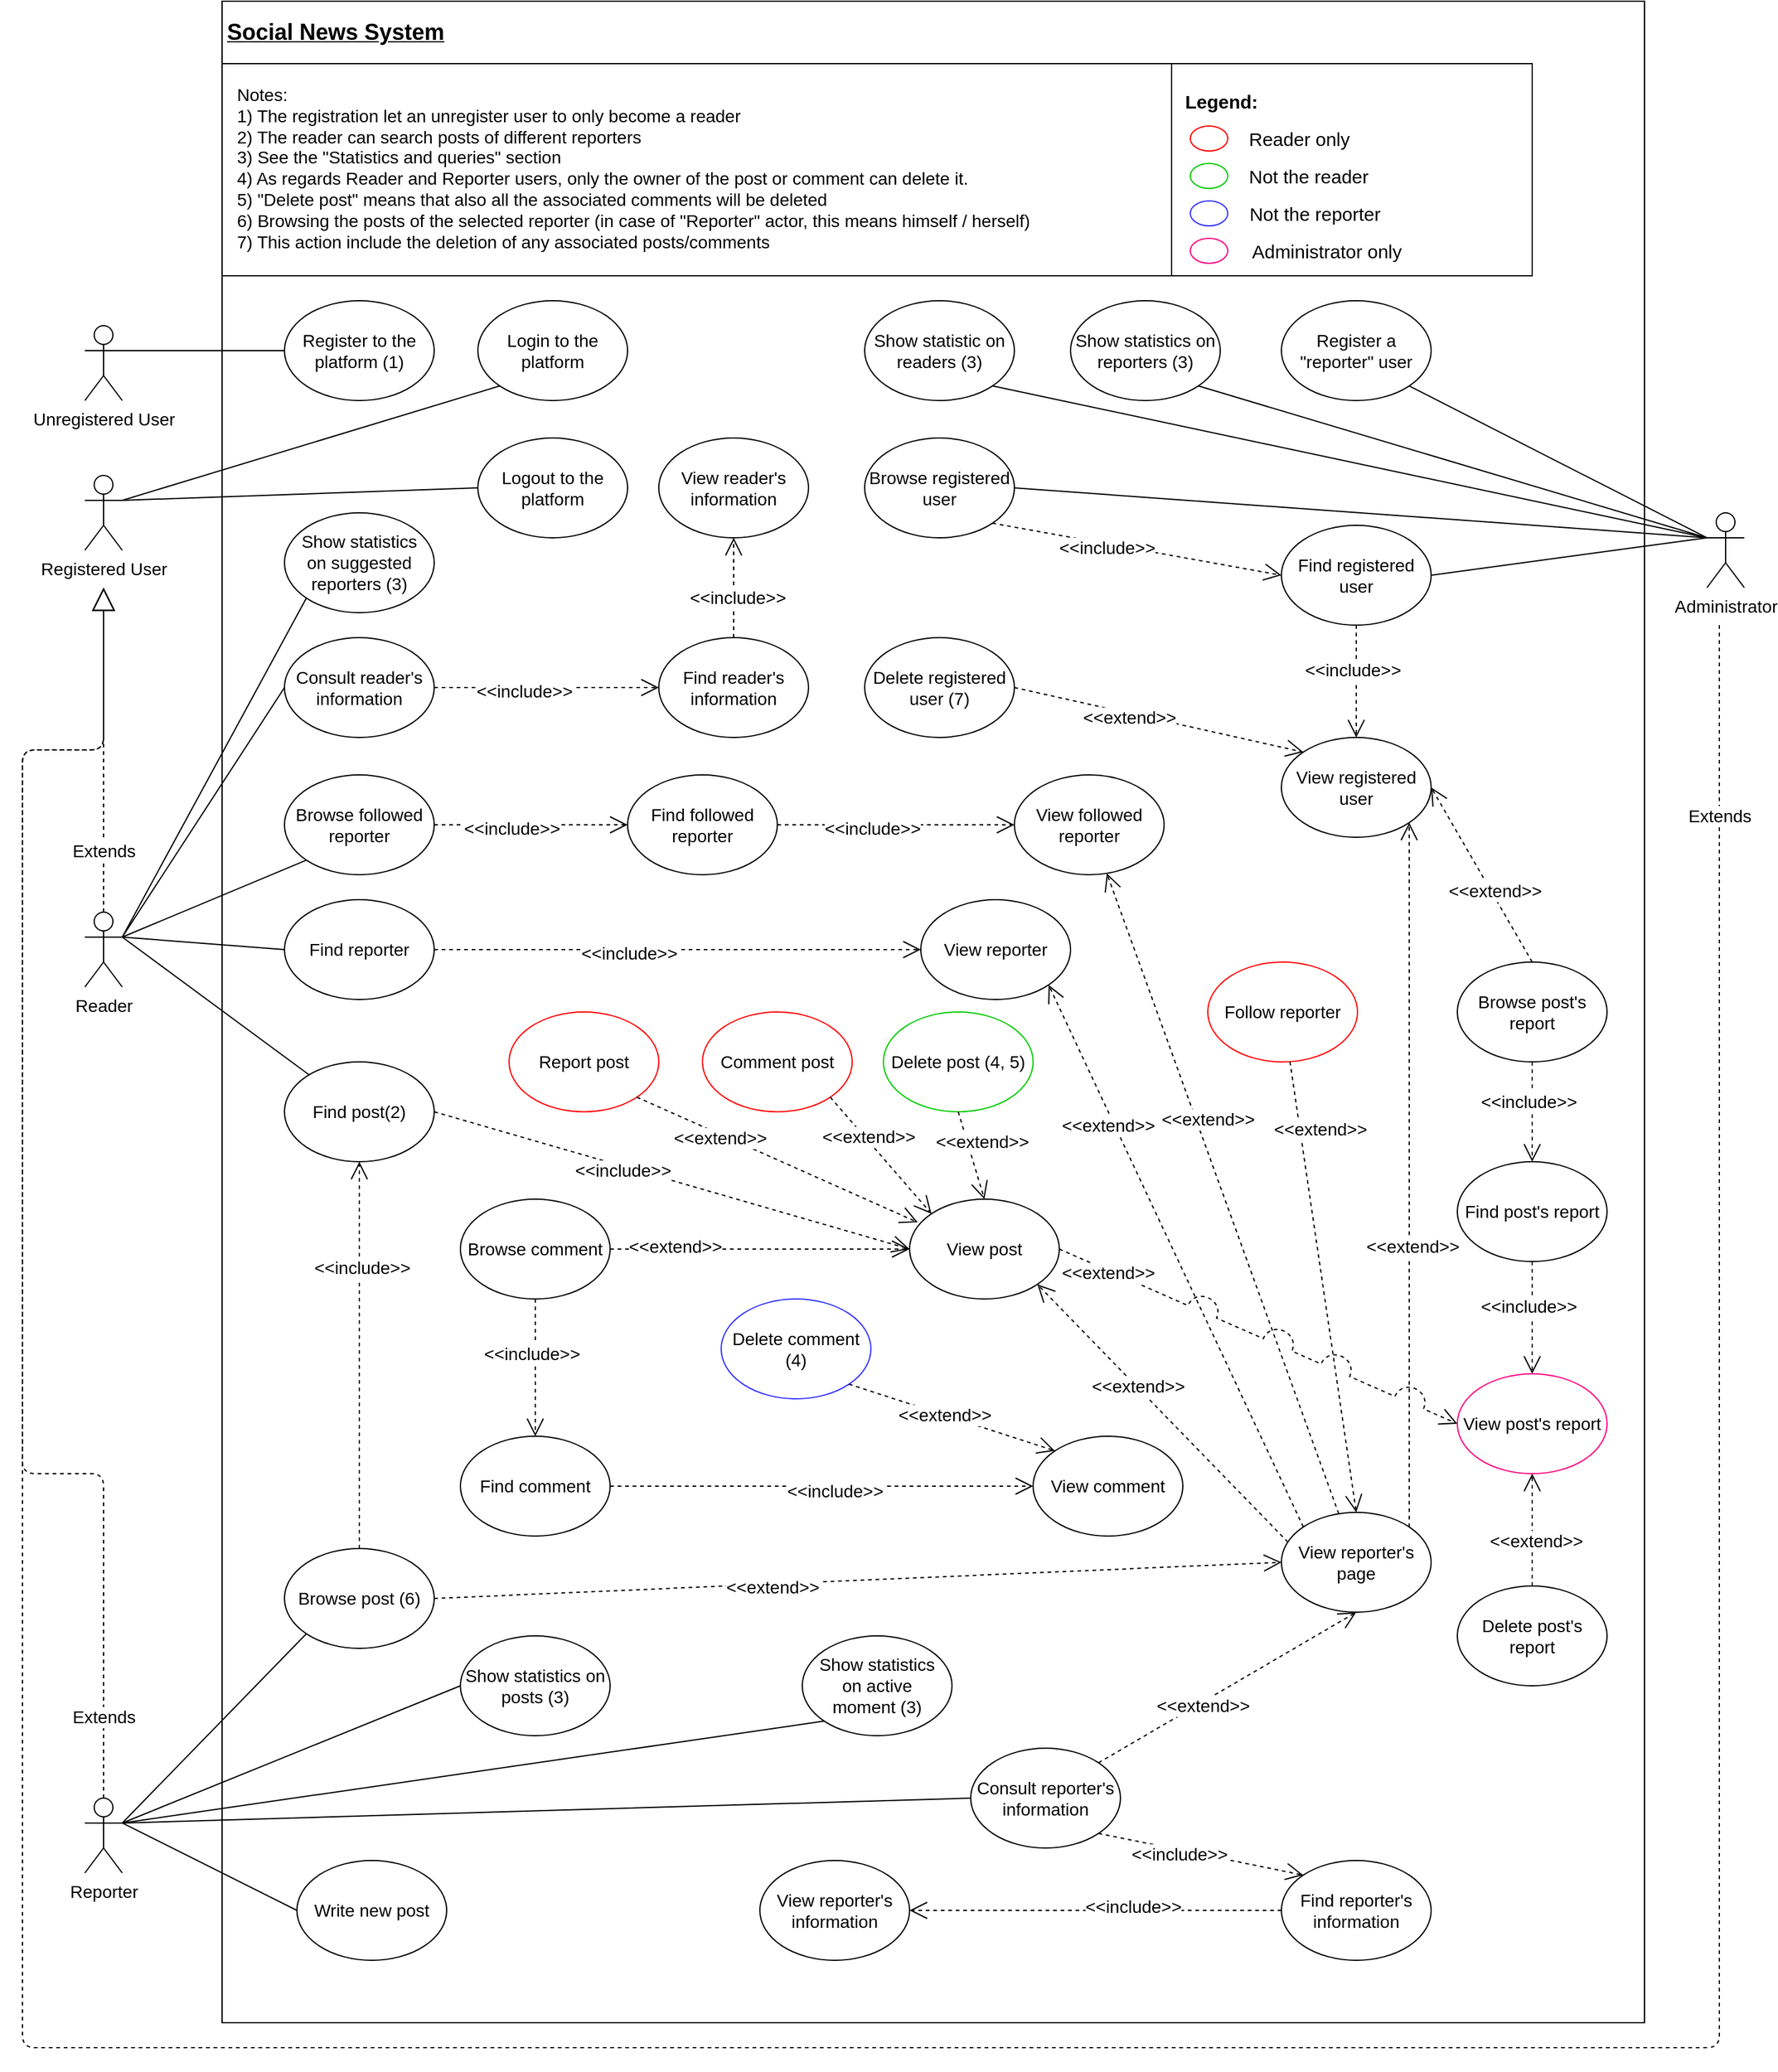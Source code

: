 <mxfile version="13.0.3" type="device"><diagram id="LnKYCAupV158MjTtVKEl" name="Page-1"><mxGraphModel dx="2184" dy="1008" grid="1" gridSize="10" guides="1" tooltips="1" connect="1" arrows="1" fold="1" page="1" pageScale="1" pageWidth="1169" pageHeight="827" math="0" shadow="0"><root><mxCell id="0"/><mxCell id="1" parent="0"/><mxCell id="ds7UUMwQEZJeld2kBY6F-1" value="&lt;b&gt;&lt;font style=&quot;font-size: 18px&quot;&gt;Social News System&lt;/font&gt;&lt;/b&gt;" style="verticalAlign=top;align=left;spacingTop=8;spacingLeft=2;spacingRight=12;shape=cube;size=0;direction=south;fontStyle=4;html=1;fontSize=14;fillColor=#FFFFFF;" parent="1" vertex="1"><mxGeometry x="200" y="30" width="1140" height="1620" as="geometry"/></mxCell><mxCell id="G0UBiQB-VNYPSuWgq3jF-8" value="" style="rounded=0;whiteSpace=wrap;html=1;fillColor=#FFFFFF;" parent="1" vertex="1"><mxGeometry x="200" y="80" width="1050" height="170" as="geometry"/></mxCell><mxCell id="IBi45omsp4QC1B3uKQuY-2" style="rounded=0;orthogonalLoop=1;jettySize=auto;html=1;exitX=1;exitY=0.333;exitDx=0;exitDy=0;exitPerimeter=0;endArrow=none;endFill=0;fontSize=14;fillColor=#FFFFFF;" parent="1" source="ds7UUMwQEZJeld2kBY6F-2" target="IBi45omsp4QC1B3uKQuY-1" edge="1"><mxGeometry relative="1" as="geometry"/></mxCell><mxCell id="ds7UUMwQEZJeld2kBY6F-2" value="Unregistered User" style="shape=umlActor;verticalLabelPosition=bottom;labelBackgroundColor=#ffffff;verticalAlign=top;html=1;fontSize=14;fillColor=#FFFFFF;" parent="1" vertex="1"><mxGeometry x="90" y="290" width="30" height="60" as="geometry"/></mxCell><mxCell id="IBi45omsp4QC1B3uKQuY-4" style="edgeStyle=none;rounded=0;orthogonalLoop=1;jettySize=auto;html=1;exitX=1;exitY=0.333;exitDx=0;exitDy=0;exitPerimeter=0;entryX=0;entryY=1;entryDx=0;entryDy=0;endArrow=none;endFill=0;fontSize=14;fillColor=#FFFFFF;" parent="1" source="ds7UUMwQEZJeld2kBY6F-3" target="IBi45omsp4QC1B3uKQuY-3" edge="1"><mxGeometry relative="1" as="geometry"/></mxCell><mxCell id="IBi45omsp4QC1B3uKQuY-6" style="edgeStyle=none;rounded=0;orthogonalLoop=1;jettySize=auto;html=1;exitX=1;exitY=0.333;exitDx=0;exitDy=0;exitPerimeter=0;endArrow=none;endFill=0;fontSize=14;entryX=0;entryY=0.5;entryDx=0;entryDy=0;fillColor=#FFFFFF;" parent="1" source="ds7UUMwQEZJeld2kBY6F-3" target="IBi45omsp4QC1B3uKQuY-5" edge="1"><mxGeometry relative="1" as="geometry"/></mxCell><mxCell id="ds7UUMwQEZJeld2kBY6F-3" value="Registered User" style="shape=umlActor;verticalLabelPosition=bottom;labelBackgroundColor=#ffffff;verticalAlign=top;html=1;fontSize=14;fillColor=#FFFFFF;" parent="1" vertex="1"><mxGeometry x="90" y="410" width="30" height="60" as="geometry"/></mxCell><mxCell id="IBi45omsp4QC1B3uKQuY-53" style="rounded=0;orthogonalLoop=1;jettySize=auto;html=1;exitX=1;exitY=0.333;exitDx=0;exitDy=0;exitPerimeter=0;entryX=0;entryY=1;entryDx=0;entryDy=0;endArrow=none;endFill=0;fontSize=14;fillColor=#FFFFFF;" parent="1" source="ds7UUMwQEZJeld2kBY6F-4" target="IBi45omsp4QC1B3uKQuY-11" edge="1"><mxGeometry relative="1" as="geometry"/></mxCell><mxCell id="IBi45omsp4QC1B3uKQuY-57" style="edgeStyle=none;rounded=0;orthogonalLoop=1;jettySize=auto;html=1;exitX=1;exitY=0.333;exitDx=0;exitDy=0;exitPerimeter=0;entryX=0;entryY=1;entryDx=0;entryDy=0;endArrow=none;endFill=0;fontSize=14;fillColor=#FFFFFF;" parent="1" source="ds7UUMwQEZJeld2kBY6F-4" target="IBi45omsp4QC1B3uKQuY-21" edge="1"><mxGeometry relative="1" as="geometry"><mxPoint x="1520" y="700" as="sourcePoint"/></mxGeometry></mxCell><mxCell id="IBi45omsp4QC1B3uKQuY-58" style="edgeStyle=none;rounded=0;orthogonalLoop=1;jettySize=auto;html=1;exitX=1;exitY=0.333;exitDx=0;exitDy=0;exitPerimeter=0;entryX=0;entryY=0.5;entryDx=0;entryDy=0;endArrow=none;endFill=0;fontSize=14;fillColor=#FFFFFF;" parent="1" source="ds7UUMwQEZJeld2kBY6F-4" target="IBi45omsp4QC1B3uKQuY-26" edge="1"><mxGeometry relative="1" as="geometry"><mxPoint x="1520" y="700" as="sourcePoint"/></mxGeometry></mxCell><mxCell id="ds7UUMwQEZJeld2kBY6F-4" value="Reader" style="shape=umlActor;verticalLabelPosition=bottom;labelBackgroundColor=#ffffff;verticalAlign=top;html=1;fontSize=14;fillColor=#FFFFFF;" parent="1" vertex="1"><mxGeometry x="90" y="760" width="30" height="60" as="geometry"/></mxCell><mxCell id="IBi45omsp4QC1B3uKQuY-86" style="edgeStyle=none;rounded=0;orthogonalLoop=1;jettySize=auto;html=1;exitX=1;exitY=0.333;exitDx=0;exitDy=0;exitPerimeter=0;entryX=0;entryY=0.5;entryDx=0;entryDy=0;endArrow=none;endFill=0;fontSize=14;fillColor=#FFFFFF;" parent="1" source="ds7UUMwQEZJeld2kBY6F-5" target="IBi45omsp4QC1B3uKQuY-49" edge="1"><mxGeometry relative="1" as="geometry"/></mxCell><mxCell id="ds7UUMwQEZJeld2kBY6F-5" value="Reporter" style="shape=umlActor;verticalLabelPosition=bottom;labelBackgroundColor=#ffffff;verticalAlign=top;html=1;fontSize=14;fillColor=#FFFFFF;" parent="1" vertex="1"><mxGeometry x="90" y="1470" width="30" height="60" as="geometry"/></mxCell><mxCell id="ds7UUMwQEZJeld2kBY6F-8" value="Extends" style="endArrow=block;endSize=16;endFill=0;html=1;exitX=0.5;exitY=0;exitDx=0;exitDy=0;exitPerimeter=0;strokeColor=#000000;dashed=1;fontSize=14;fillColor=#FFFFFF;" parent="1" source="ds7UUMwQEZJeld2kBY6F-4" edge="1"><mxGeometry x="-0.619" width="160" relative="1" as="geometry"><mxPoint x="290" y="460" as="sourcePoint"/><mxPoint x="105" y="500" as="targetPoint"/><mxPoint as="offset"/></mxGeometry></mxCell><mxCell id="ds7UUMwQEZJeld2kBY6F-9" value="Extends" style="endArrow=block;endSize=16;endFill=0;html=1;exitX=0.5;exitY=0;exitDx=0;exitDy=0;exitPerimeter=0;strokeColor=#000000;dashed=1;edgeStyle=orthogonalEdgeStyle;fontSize=14;fillColor=#FFFFFF;" parent="1" source="ds7UUMwQEZJeld2kBY6F-5" edge="1"><mxGeometry x="-0.881" width="160" relative="1" as="geometry"><mxPoint x="105" y="760" as="sourcePoint"/><mxPoint x="105" y="500" as="targetPoint"/><Array as="points"><mxPoint x="105" y="1210"/><mxPoint x="40" y="1210"/><mxPoint x="40" y="630"/><mxPoint x="105" y="630"/></Array><mxPoint as="offset"/></mxGeometry></mxCell><mxCell id="IBi45omsp4QC1B3uKQuY-8" style="edgeStyle=none;rounded=0;orthogonalLoop=1;jettySize=auto;html=1;exitX=0;exitY=0.333;exitDx=0;exitDy=0;exitPerimeter=0;entryX=1;entryY=1;entryDx=0;entryDy=0;endArrow=none;endFill=0;fontSize=14;fillColor=#FFFFFF;" parent="1" source="ds7UUMwQEZJeld2kBY6F-10" target="IBi45omsp4QC1B3uKQuY-7" edge="1"><mxGeometry relative="1" as="geometry"/></mxCell><mxCell id="IBi45omsp4QC1B3uKQuY-1" value="Register to the platform (1)" style="ellipse;whiteSpace=wrap;html=1;fontSize=14;fillColor=#FFFFFF;" parent="1" vertex="1"><mxGeometry x="250" y="270" width="120" height="80" as="geometry"/></mxCell><mxCell id="IBi45omsp4QC1B3uKQuY-3" value="Login to the platform" style="ellipse;whiteSpace=wrap;html=1;fontSize=14;fillColor=#FFFFFF;" parent="1" vertex="1"><mxGeometry x="405" y="270" width="120" height="80" as="geometry"/></mxCell><mxCell id="IBi45omsp4QC1B3uKQuY-5" value="Logout to the platform" style="ellipse;whiteSpace=wrap;html=1;fontSize=14;fillColor=#FFFFFF;" parent="1" vertex="1"><mxGeometry x="405" y="380" width="120" height="80" as="geometry"/></mxCell><mxCell id="IBi45omsp4QC1B3uKQuY-7" value="Register a &quot;reporter&quot; user" style="ellipse;whiteSpace=wrap;html=1;fontSize=14;fillColor=#FFFFFF;" parent="1" vertex="1"><mxGeometry x="1049" y="270" width="120" height="80" as="geometry"/></mxCell><mxCell id="IBi45omsp4QC1B3uKQuY-10" value="Extends" style="endArrow=block;endSize=16;endFill=0;html=1;edgeStyle=orthogonalEdgeStyle;dashed=1;fontSize=14;fillColor=#FFFFFF;" parent="1" edge="1"><mxGeometry x="-0.917" width="160" relative="1" as="geometry"><mxPoint x="1400" y="530" as="sourcePoint"/><mxPoint x="105" y="500" as="targetPoint"/><Array as="points"><mxPoint x="1400" y="1670"/><mxPoint x="40" y="1670"/><mxPoint x="40" y="630"/><mxPoint x="105" y="630"/></Array><mxPoint y="-2" as="offset"/></mxGeometry></mxCell><mxCell id="IBi45omsp4QC1B3uKQuY-11" value="Browse followed reporter" style="ellipse;whiteSpace=wrap;html=1;fillColor=#FFFFFF;fontSize=14;" parent="1" vertex="1"><mxGeometry x="250" y="650" width="120" height="80" as="geometry"/></mxCell><mxCell id="IBi45omsp4QC1B3uKQuY-12" value="Find followed reporter" style="ellipse;whiteSpace=wrap;html=1;fillColor=#FFFFFF;fontSize=14;" parent="1" vertex="1"><mxGeometry x="525" y="650" width="120" height="80" as="geometry"/></mxCell><mxCell id="IBi45omsp4QC1B3uKQuY-14" value="View reporter's page" style="ellipse;whiteSpace=wrap;html=1;fillColor=#FFFFFF;fontSize=14;" parent="1" vertex="1"><mxGeometry x="1049" y="1241" width="120" height="80" as="geometry"/></mxCell><mxCell id="IBi45omsp4QC1B3uKQuY-15" value="View followed reporter" style="ellipse;whiteSpace=wrap;html=1;fillColor=#FFFFFF;fontSize=14;" parent="1" vertex="1"><mxGeometry x="835" y="650" width="120" height="80" as="geometry"/></mxCell><mxCell id="IBi45omsp4QC1B3uKQuY-16" value="Comment post" style="ellipse;whiteSpace=wrap;html=1;fontSize=14;fillColor=#FFFFFF;strokeColor=#FF0000;" parent="1" vertex="1"><mxGeometry x="585" y="840" width="120" height="80" as="geometry"/></mxCell><mxCell id="IBi45omsp4QC1B3uKQuY-17" value="Follow reporter" style="ellipse;whiteSpace=wrap;html=1;fontSize=14;fillColor=#FFFFFF;strokeColor=#FF0000;" parent="1" vertex="1"><mxGeometry x="990" y="800" width="120" height="80" as="geometry"/></mxCell><mxCell id="IBi45omsp4QC1B3uKQuY-55" style="edgeStyle=none;rounded=0;orthogonalLoop=1;jettySize=auto;html=1;entryX=1;entryY=0.333;entryDx=0;entryDy=0;entryPerimeter=0;endArrow=none;endFill=0;fontSize=14;fillColor=#FFFFFF;" parent="1" source="IBi45omsp4QC1B3uKQuY-18" target="ds7UUMwQEZJeld2kBY6F-4" edge="1"><mxGeometry relative="1" as="geometry"/></mxCell><mxCell id="IBi45omsp4QC1B3uKQuY-18" value="Find post(2)" style="ellipse;whiteSpace=wrap;html=1;fillColor=#FFFFFF;fontSize=14;" parent="1" vertex="1"><mxGeometry x="250" y="880" width="120" height="80" as="geometry"/></mxCell><mxCell id="IBi45omsp4QC1B3uKQuY-19" value="View reader's information" style="ellipse;whiteSpace=wrap;html=1;fillColor=#FFFFFF;fontSize=14;" parent="1" vertex="1"><mxGeometry x="550" y="380" width="120" height="80" as="geometry"/></mxCell><mxCell id="IBi45omsp4QC1B3uKQuY-21" value="Show statistics &lt;br&gt;on suggested reporters (3)" style="ellipse;whiteSpace=wrap;html=1;fillColor=#FFFFFF;fontSize=14;" parent="1" vertex="1"><mxGeometry x="250" y="440" width="120" height="80" as="geometry"/></mxCell><mxCell id="IBi45omsp4QC1B3uKQuY-26" value="Consult reader's information" style="ellipse;whiteSpace=wrap;html=1;fillColor=#FFFFFF;fontSize=14;" parent="1" vertex="1"><mxGeometry x="250" y="540" width="120" height="80" as="geometry"/></mxCell><mxCell id="IBi45omsp4QC1B3uKQuY-27" value="Find reader's information" style="ellipse;whiteSpace=wrap;html=1;fillColor=#FFFFFF;fontSize=14;" parent="1" vertex="1"><mxGeometry x="550" y="540" width="120" height="80" as="geometry"/></mxCell><mxCell id="IBi45omsp4QC1B3uKQuY-29" value="Browse post (6)" style="ellipse;whiteSpace=wrap;html=1;fillColor=#FFFFFF;fontSize=14;" parent="1" vertex="1"><mxGeometry x="250" y="1270" width="120" height="80" as="geometry"/></mxCell><mxCell id="IBi45omsp4QC1B3uKQuY-105" style="edgeStyle=none;rounded=0;orthogonalLoop=1;jettySize=auto;html=1;exitX=0;exitY=0.5;exitDx=0;exitDy=0;entryX=1;entryY=0.333;entryDx=0;entryDy=0;entryPerimeter=0;endArrow=none;endFill=0;fontSize=14;fillColor=#FFFFFF;" parent="1" source="IBi45omsp4QC1B3uKQuY-31" target="ds7UUMwQEZJeld2kBY6F-5" edge="1"><mxGeometry relative="1" as="geometry"/></mxCell><mxCell id="IBi45omsp4QC1B3uKQuY-31" value="Consult reporter's information" style="ellipse;whiteSpace=wrap;html=1;fillColor=#FFFFFF;fontSize=14;" parent="1" vertex="1"><mxGeometry x="800" y="1430" width="120" height="80" as="geometry"/></mxCell><mxCell id="IBi45omsp4QC1B3uKQuY-32" value="View reporter's information" style="ellipse;whiteSpace=wrap;html=1;fillColor=#FFFFFF;fontSize=14;" parent="1" vertex="1"><mxGeometry x="631" y="1520" width="120" height="80" as="geometry"/></mxCell><mxCell id="IBi45omsp4QC1B3uKQuY-34" value="Find reporter's information" style="ellipse;whiteSpace=wrap;html=1;fillColor=#FFFFFF;fontSize=14;" parent="1" vertex="1"><mxGeometry x="1049" y="1520" width="120" height="80" as="geometry"/></mxCell><mxCell id="IBi45omsp4QC1B3uKQuY-35" value="Delete post (4, 5)" style="ellipse;whiteSpace=wrap;html=1;fontSize=14;fillColor=#FFFFFF;strokeColor=#00CC00;" parent="1" vertex="1"><mxGeometry x="730" y="840" width="120" height="80" as="geometry"/></mxCell><mxCell id="IBi45omsp4QC1B3uKQuY-119" style="edgeStyle=none;rounded=0;orthogonalLoop=1;jettySize=auto;html=1;exitX=0;exitY=0.5;exitDx=0;exitDy=0;entryX=1;entryY=0.333;entryDx=0;entryDy=0;entryPerimeter=0;endArrow=none;endFill=0;fontSize=14;fillColor=#FFFFFF;" parent="1" source="IBi45omsp4QC1B3uKQuY-37" target="ds7UUMwQEZJeld2kBY6F-5" edge="1"><mxGeometry relative="1" as="geometry"/></mxCell><mxCell id="IBi45omsp4QC1B3uKQuY-37" value="Write new post" style="ellipse;whiteSpace=wrap;html=1;fontSize=14;fillColor=#FFFFFF;" parent="1" vertex="1"><mxGeometry x="260" y="1520" width="120" height="80" as="geometry"/></mxCell><mxCell id="IBi45omsp4QC1B3uKQuY-83" style="edgeStyle=none;rounded=0;orthogonalLoop=1;jettySize=auto;html=1;entryX=0;entryY=0.333;entryDx=0;entryDy=0;entryPerimeter=0;endArrow=none;endFill=0;exitX=1;exitY=1;exitDx=0;exitDy=0;fontSize=14;fillColor=#FFFFFF;" parent="1" source="IBi45omsp4QC1B3uKQuY-38" target="ds7UUMwQEZJeld2kBY6F-10" edge="1"><mxGeometry relative="1" as="geometry"/></mxCell><mxCell id="IBi45omsp4QC1B3uKQuY-38" value="Show statistics on reporters (3)" style="ellipse;whiteSpace=wrap;html=1;fillColor=#FFFFFF;fontSize=14;" parent="1" vertex="1"><mxGeometry x="880" y="270" width="120" height="80" as="geometry"/></mxCell><mxCell id="IBi45omsp4QC1B3uKQuY-73" style="edgeStyle=none;rounded=0;orthogonalLoop=1;jettySize=auto;html=1;exitX=1;exitY=0.5;exitDx=0;exitDy=0;entryX=0;entryY=0.333;entryDx=0;entryDy=0;entryPerimeter=0;endArrow=none;endFill=0;fontSize=14;fillColor=#FFFFFF;" parent="1" source="IBi45omsp4QC1B3uKQuY-39" target="ds7UUMwQEZJeld2kBY6F-10" edge="1"><mxGeometry relative="1" as="geometry"/></mxCell><mxCell id="IBi45omsp4QC1B3uKQuY-39" value="Browse registered user" style="ellipse;whiteSpace=wrap;html=1;fillColor=#FFFFFF;fontSize=14;" parent="1" vertex="1"><mxGeometry x="715" y="380" width="120" height="80" as="geometry"/></mxCell><mxCell id="IBi45omsp4QC1B3uKQuY-116" style="edgeStyle=none;rounded=0;orthogonalLoop=1;jettySize=auto;html=1;exitX=1;exitY=0.5;exitDx=0;exitDy=0;entryX=0;entryY=0.333;entryDx=0;entryDy=0;entryPerimeter=0;endArrow=none;endFill=0;fontSize=14;fillColor=#FFFFFF;" parent="1" source="IBi45omsp4QC1B3uKQuY-40" target="ds7UUMwQEZJeld2kBY6F-10" edge="1"><mxGeometry relative="1" as="geometry"/></mxCell><mxCell id="IBi45omsp4QC1B3uKQuY-40" value="Find registered user" style="ellipse;whiteSpace=wrap;html=1;fillColor=#FFFFFF;fontSize=14;" parent="1" vertex="1"><mxGeometry x="1049" y="450" width="120" height="80" as="geometry"/></mxCell><mxCell id="IBi45omsp4QC1B3uKQuY-41" value="View registered user" style="ellipse;whiteSpace=wrap;html=1;fillColor=#FFFFFF;fontSize=14;" parent="1" vertex="1"><mxGeometry x="1049" y="620" width="120" height="80" as="geometry"/></mxCell><mxCell id="IBi45omsp4QC1B3uKQuY-42" value="Delete registered user (7)" style="ellipse;whiteSpace=wrap;html=1;fontSize=14;fillColor=#FFFFFF;" parent="1" vertex="1"><mxGeometry x="715" y="540" width="120" height="80" as="geometry"/></mxCell><mxCell id="IBi45omsp4QC1B3uKQuY-49" value="Show statistics on posts (3)" style="ellipse;whiteSpace=wrap;html=1;fontSize=14;fillColor=#FFFFFF;" parent="1" vertex="1"><mxGeometry x="391" y="1340" width="120" height="80" as="geometry"/></mxCell><mxCell id="IBi45omsp4QC1B3uKQuY-59" value="&amp;lt;&amp;lt;include&amp;gt;&amp;gt;" style="endArrow=open;endSize=12;dashed=1;html=1;exitX=1;exitY=0.5;exitDx=0;exitDy=0;fontSize=14;fillColor=#FFFFFF;" parent="1" source="IBi45omsp4QC1B3uKQuY-11" target="IBi45omsp4QC1B3uKQuY-12" edge="1"><mxGeometry x="-0.202" y="-3" width="160" relative="1" as="geometry"><mxPoint x="1180" y="940" as="sourcePoint"/><mxPoint x="1340" y="940" as="targetPoint"/><mxPoint as="offset"/></mxGeometry></mxCell><mxCell id="IBi45omsp4QC1B3uKQuY-13" value="View post" style="ellipse;whiteSpace=wrap;html=1;fillColor=#FFFFFF;fontSize=14;" parent="1" vertex="1"><mxGeometry x="751" y="990" width="120" height="80" as="geometry"/></mxCell><mxCell id="IBi45omsp4QC1B3uKQuY-62" value="&amp;lt;&amp;lt;include&amp;gt;&amp;gt;" style="endArrow=open;endSize=12;dashed=1;html=1;exitX=1;exitY=0.5;exitDx=0;exitDy=0;entryX=0;entryY=0.5;entryDx=0;entryDy=0;fontSize=14;fillColor=#FFFFFF;" parent="1" source="IBi45omsp4QC1B3uKQuY-12" target="IBi45omsp4QC1B3uKQuY-15" edge="1"><mxGeometry x="-0.202" y="-3" width="160" relative="1" as="geometry"><mxPoint x="320" y="760" as="sourcePoint"/><mxPoint x="352.66" y="831.707" as="targetPoint"/><mxPoint as="offset"/></mxGeometry></mxCell><mxCell id="IBi45omsp4QC1B3uKQuY-63" value="&amp;lt;&amp;lt;include&amp;gt;&amp;gt;" style="endArrow=open;endSize=12;dashed=1;html=1;exitX=0.5;exitY=0;exitDx=0;exitDy=0;fontSize=14;fillColor=#FFFFFF;" parent="1" source="IBi45omsp4QC1B3uKQuY-29" target="IBi45omsp4QC1B3uKQuY-18" edge="1"><mxGeometry x="0.448" y="-2" width="160" relative="1" as="geometry"><mxPoint x="320.0" y="710" as="sourcePoint"/><mxPoint x="352.702" y="781.698" as="targetPoint"/><mxPoint y="-1" as="offset"/><Array as="points"/></mxGeometry></mxCell><mxCell id="IBi45omsp4QC1B3uKQuY-64" value="&amp;lt;&amp;lt;include&amp;gt;&amp;gt;" style="endArrow=open;endSize=12;dashed=1;html=1;exitX=1;exitY=0.5;exitDx=0;exitDy=0;entryX=0;entryY=0.5;entryDx=0;entryDy=0;fontSize=14;fillColor=#FFFFFF;" parent="1" source="IBi45omsp4QC1B3uKQuY-18" target="IBi45omsp4QC1B3uKQuY-13" edge="1"><mxGeometry x="-0.202" y="-3" width="160" relative="1" as="geometry"><mxPoint x="320.0" y="950" as="sourcePoint"/><mxPoint x="348.253" y="997.72" as="targetPoint"/><mxPoint as="offset"/></mxGeometry></mxCell><mxCell id="IBi45omsp4QC1B3uKQuY-65" value="&amp;lt;&amp;lt;extend&amp;gt;&amp;gt;" style="endArrow=open;endSize=12;dashed=1;html=1;entryX=0;entryY=0;entryDx=0;entryDy=0;fontSize=14;exitX=1;exitY=1;exitDx=0;exitDy=0;fillColor=#FFFFFF;" parent="1" source="IBi45omsp4QC1B3uKQuY-16" target="IBi45omsp4QC1B3uKQuY-13" edge="1"><mxGeometry x="-0.285" y="2" width="160" relative="1" as="geometry"><mxPoint x="640" y="800" as="sourcePoint"/><mxPoint x="624.123" y="957.72" as="targetPoint"/><mxPoint as="offset"/></mxGeometry></mxCell><mxCell id="IBi45omsp4QC1B3uKQuY-66" value="&amp;lt;&amp;lt;extend&amp;gt;&amp;gt;" style="endArrow=open;endSize=12;dashed=1;html=1;fontSize=14;fillColor=#FFFFFF;" parent="1" source="IBi45omsp4QC1B3uKQuY-14" target="IBi45omsp4QC1B3uKQuY-15" edge="1"><mxGeometry x="0.221" y="-9" width="160" relative="1" as="geometry"><mxPoint x="600" y="860" as="sourcePoint"/><mxPoint x="600" y="995" as="targetPoint"/><mxPoint as="offset"/></mxGeometry></mxCell><mxCell id="IBi45omsp4QC1B3uKQuY-69" value="&amp;lt;&amp;lt;extend&amp;gt;&amp;gt;" style="endArrow=open;endSize=12;dashed=1;html=1;fontSize=14;entryX=0.5;entryY=0;entryDx=0;entryDy=0;fillColor=#FFFFFF;" parent="1" source="IBi45omsp4QC1B3uKQuY-17" target="IBi45omsp4QC1B3uKQuY-14" edge="1"><mxGeometry x="-0.686" y="16" width="160" relative="1" as="geometry"><mxPoint x="790" y="820" as="sourcePoint"/><mxPoint x="660" y="820" as="targetPoint"/><mxPoint as="offset"/></mxGeometry></mxCell><mxCell id="IBi45omsp4QC1B3uKQuY-70" value="&amp;lt;&amp;lt;include&amp;gt;&amp;gt;" style="endArrow=open;endSize=12;dashed=1;html=1;entryX=0;entryY=0.5;entryDx=0;entryDy=0;exitX=1;exitY=0.5;exitDx=0;exitDy=0;fontSize=14;fillColor=#FFFFFF;" parent="1" source="IBi45omsp4QC1B3uKQuY-26" target="IBi45omsp4QC1B3uKQuY-27" edge="1"><mxGeometry x="-0.202" y="-3" width="160" relative="1" as="geometry"><mxPoint x="1780" y="960" as="sourcePoint"/><mxPoint x="1880" y="960" as="targetPoint"/><mxPoint as="offset"/></mxGeometry></mxCell><mxCell id="IBi45omsp4QC1B3uKQuY-71" value="&amp;lt;&amp;lt;include&amp;gt;&amp;gt;" style="endArrow=open;endSize=12;dashed=1;html=1;exitX=0.5;exitY=0;exitDx=0;exitDy=0;fontSize=14;fillColor=#FFFFFF;" parent="1" source="IBi45omsp4QC1B3uKQuY-27" target="IBi45omsp4QC1B3uKQuY-19" edge="1"><mxGeometry x="-0.202" y="-3" width="160" relative="1" as="geometry"><mxPoint x="2030" y="940" as="sourcePoint"/><mxPoint x="2150" y="940" as="targetPoint"/><mxPoint as="offset"/></mxGeometry></mxCell><mxCell id="IBi45omsp4QC1B3uKQuY-78" value="&amp;lt;&amp;lt;include&amp;gt;&amp;gt;" style="endArrow=open;endSize=12;dashed=1;html=1;exitX=1;exitY=1;exitDx=0;exitDy=0;entryX=0;entryY=0.5;entryDx=0;entryDy=0;fontSize=14;fillColor=#FFFFFF;" parent="1" source="IBi45omsp4QC1B3uKQuY-39" target="IBi45omsp4QC1B3uKQuY-40" edge="1"><mxGeometry x="-0.202" y="-3" width="160" relative="1" as="geometry"><mxPoint x="945" y="328.82" as="sourcePoint"/><mxPoint x="845.0" y="328.82" as="targetPoint"/><mxPoint as="offset"/></mxGeometry></mxCell><mxCell id="IBi45omsp4QC1B3uKQuY-79" value="&amp;lt;&amp;lt;include&amp;gt;&amp;gt;" style="endArrow=open;endSize=12;dashed=1;html=1;exitX=0.5;exitY=1;exitDx=0;exitDy=0;fontSize=14;fillColor=#FFFFFF;" parent="1" source="IBi45omsp4QC1B3uKQuY-40" target="IBi45omsp4QC1B3uKQuY-41" edge="1"><mxGeometry x="-0.202" y="-3" width="160" relative="1" as="geometry"><mxPoint x="825" y="290.0" as="sourcePoint"/><mxPoint x="725.0" y="290.0" as="targetPoint"/><mxPoint as="offset"/></mxGeometry></mxCell><mxCell id="IBi45omsp4QC1B3uKQuY-80" value="&amp;lt;&amp;lt;extend&amp;gt;&amp;gt;" style="endArrow=open;endSize=12;dashed=1;html=1;exitX=1;exitY=0.5;exitDx=0;exitDy=0;entryX=0;entryY=0;entryDx=0;entryDy=0;fontSize=14;fillColor=#FFFFFF;" parent="1" source="IBi45omsp4QC1B3uKQuY-42" target="IBi45omsp4QC1B3uKQuY-41" edge="1"><mxGeometry x="-0.202" y="-3" width="160" relative="1" as="geometry"><mxPoint x="1540.725" y="410.002" as="sourcePoint"/><mxPoint x="1680.001" y="449.161" as="targetPoint"/><mxPoint as="offset"/></mxGeometry></mxCell><mxCell id="IBi45omsp4QC1B3uKQuY-84" style="edgeStyle=none;rounded=0;orthogonalLoop=1;jettySize=auto;html=1;exitX=1;exitY=1;exitDx=0;exitDy=0;endArrow=none;endFill=0;entryX=0;entryY=0.333;entryDx=0;entryDy=0;entryPerimeter=0;fontSize=14;fillColor=#FFFFFF;" parent="1" source="IBi45omsp4QC1B3uKQuY-82" target="ds7UUMwQEZJeld2kBY6F-10" edge="1"><mxGeometry relative="1" as="geometry"><mxPoint x="1250" y="400" as="targetPoint"/></mxGeometry></mxCell><mxCell id="IBi45omsp4QC1B3uKQuY-82" value="Show statistic on readers (3)" style="ellipse;whiteSpace=wrap;html=1;fontSize=14;fillColor=#FFFFFF;" parent="1" vertex="1"><mxGeometry x="715" y="270" width="120" height="80" as="geometry"/></mxCell><mxCell id="ds7UUMwQEZJeld2kBY6F-10" value="Administrator" style="shape=umlActor;verticalLabelPosition=bottom;labelBackgroundColor=#ffffff;verticalAlign=top;html=1;fontSize=14;fillColor=#FFFFFF;" parent="1" vertex="1"><mxGeometry x="1390" y="440" width="30" height="60" as="geometry"/></mxCell><mxCell id="IBi45omsp4QC1B3uKQuY-87" style="edgeStyle=none;rounded=0;orthogonalLoop=1;jettySize=auto;html=1;exitX=0;exitY=1;exitDx=0;exitDy=0;entryX=1;entryY=0.333;entryDx=0;entryDy=0;entryPerimeter=0;endArrow=none;endFill=0;fontSize=14;fillColor=#FFFFFF;" parent="1" source="IBi45omsp4QC1B3uKQuY-85" target="ds7UUMwQEZJeld2kBY6F-5" edge="1"><mxGeometry relative="1" as="geometry"/></mxCell><mxCell id="IBi45omsp4QC1B3uKQuY-85" value="Show statistics &lt;br&gt;on active &lt;br&gt;moment (3)" style="ellipse;whiteSpace=wrap;html=1;fontSize=14;fillColor=#FFFFFF;" parent="1" vertex="1"><mxGeometry x="665" y="1340" width="120" height="80" as="geometry"/></mxCell><mxCell id="IBi45omsp4QC1B3uKQuY-92" value="&amp;lt;&amp;lt;extend&amp;gt;&amp;gt;" style="endArrow=open;endSize=12;dashed=1;html=1;exitX=0.044;exitY=0.299;exitDx=0;exitDy=0;fontSize=14;entryX=1;entryY=1;entryDx=0;entryDy=0;fillColor=#FFFFFF;exitPerimeter=0;" parent="1" source="IBi45omsp4QC1B3uKQuY-14" target="IBi45omsp4QC1B3uKQuY-13" edge="1"><mxGeometry x="0.2" y="-1" width="160" relative="1" as="geometry"><mxPoint x="625.355" y="845.432" as="sourcePoint"/><mxPoint x="850" y="850" as="targetPoint"/><mxPoint as="offset"/></mxGeometry></mxCell><mxCell id="IBi45omsp4QC1B3uKQuY-103" value="&amp;lt;&amp;lt;include&amp;gt;&amp;gt;" style="endArrow=open;endSize=12;dashed=1;html=1;entryX=0;entryY=0;entryDx=0;entryDy=0;exitX=1;exitY=1;exitDx=0;exitDy=0;fontSize=14;fillColor=#FFFFFF;" parent="1" source="IBi45omsp4QC1B3uKQuY-31" target="IBi45omsp4QC1B3uKQuY-34" edge="1"><mxGeometry x="-0.202" y="-3" width="160" relative="1" as="geometry"><mxPoint x="570.0" y="1160" as="sourcePoint"/><mxPoint x="690" y="1160" as="targetPoint"/><mxPoint as="offset"/></mxGeometry></mxCell><mxCell id="IBi45omsp4QC1B3uKQuY-104" value="&amp;lt;&amp;lt;include&amp;gt;&amp;gt;" style="endArrow=open;endSize=12;dashed=1;html=1;entryX=1;entryY=0.5;entryDx=0;entryDy=0;fontSize=14;fillColor=#FFFFFF;" parent="1" source="IBi45omsp4QC1B3uKQuY-34" target="IBi45omsp4QC1B3uKQuY-32" edge="1"><mxGeometry x="-0.202" y="-3" width="160" relative="1" as="geometry"><mxPoint x="605" y="1200" as="sourcePoint"/><mxPoint x="715.0" y="1200" as="targetPoint"/><mxPoint as="offset"/></mxGeometry></mxCell><mxCell id="IBi45omsp4QC1B3uKQuY-109" value="&amp;lt;&amp;lt;extend&amp;gt;&amp;gt;" style="endArrow=open;endSize=12;dashed=1;html=1;exitX=0.5;exitY=1;exitDx=0;exitDy=0;entryX=0.5;entryY=0;entryDx=0;entryDy=0;fontSize=14;fillColor=#FFFFFF;" parent="1" source="IBi45omsp4QC1B3uKQuY-35" target="IBi45omsp4QC1B3uKQuY-13" edge="1"><mxGeometry x="-0.23" y="11" width="160" relative="1" as="geometry"><mxPoint x="800.0" y="974.41" as="sourcePoint"/><mxPoint x="640" y="1070" as="targetPoint"/><mxPoint as="offset"/></mxGeometry></mxCell><mxCell id="IBi45omsp4QC1B3uKQuY-122" value="Delete comment (4)" style="ellipse;whiteSpace=wrap;html=1;fontSize=14;fillColor=#FFFFFF;strokeColor=#3333FF;" parent="1" vertex="1"><mxGeometry x="600" y="1070" width="120" height="80" as="geometry"/></mxCell><mxCell id="IBi45omsp4QC1B3uKQuY-123" value="&amp;lt;&amp;lt;extend&amp;gt;&amp;gt;" style="endArrow=open;endSize=12;dashed=1;html=1;exitX=1;exitY=1;exitDx=0;exitDy=0;fontSize=14;entryX=0;entryY=0;entryDx=0;entryDy=0;fillColor=#FFFFFF;" parent="1" source="IBi45omsp4QC1B3uKQuY-122" target="24sY4iIMf9ev1xpV2fBy-3" edge="1"><mxGeometry x="-0.077" width="160" relative="1" as="geometry"><mxPoint x="850.0" y="980" as="sourcePoint"/><mxPoint x="1520" y="890" as="targetPoint"/><mxPoint as="offset"/></mxGeometry></mxCell><mxCell id="IBi45omsp4QC1B3uKQuY-126" value="&amp;lt;&amp;lt;extend&amp;gt;&amp;gt;" style="endArrow=open;endSize=12;dashed=1;html=1;exitX=1;exitY=0.5;exitDx=0;exitDy=0;fontSize=14;fillColor=#FFFFFF;entryX=0;entryY=0.5;entryDx=0;entryDy=0;" parent="1" source="IBi45omsp4QC1B3uKQuY-29" target="IBi45omsp4QC1B3uKQuY-14" edge="1"><mxGeometry x="-0.202" y="-3" width="160" relative="1" as="geometry"><mxPoint x="514.826" y="900.002" as="sourcePoint"/><mxPoint x="654.171" y="939.051" as="targetPoint"/><mxPoint as="offset"/><Array as="points"/></mxGeometry></mxCell><mxCell id="IBi45omsp4QC1B3uKQuY-127" value="&amp;lt;&amp;lt;extend&amp;gt;&amp;gt;" style="endArrow=open;endSize=12;dashed=1;html=1;exitX=1;exitY=0;exitDx=0;exitDy=0;fontSize=14;entryX=0.5;entryY=1;entryDx=0;entryDy=0;fillColor=#FFFFFF;" parent="1" source="IBi45omsp4QC1B3uKQuY-31" target="IBi45omsp4QC1B3uKQuY-14" edge="1"><mxGeometry x="-0.202" y="-3" width="160" relative="1" as="geometry"><mxPoint x="430" y="820" as="sourcePoint"/><mxPoint x="760" y="820" as="targetPoint"/><mxPoint as="offset"/><Array as="points"/></mxGeometry></mxCell><mxCell id="24sY4iIMf9ev1xpV2fBy-2" value="Find comment" style="ellipse;whiteSpace=wrap;html=1;fillColor=#FFFFFF;fontSize=14;" parent="1" vertex="1"><mxGeometry x="391" y="1180" width="120" height="80" as="geometry"/></mxCell><mxCell id="24sY4iIMf9ev1xpV2fBy-3" value="View comment" style="ellipse;whiteSpace=wrap;html=1;fillColor=#FFFFFF;fontSize=14;" parent="1" vertex="1"><mxGeometry x="850" y="1180" width="120" height="80" as="geometry"/></mxCell><mxCell id="24sY4iIMf9ev1xpV2fBy-4" value="&amp;lt;&amp;lt;include&amp;gt;&amp;gt;" style="endArrow=open;endSize=12;dashed=1;html=1;exitX=0.5;exitY=1;exitDx=0;exitDy=0;fontSize=14;entryX=0.5;entryY=0;entryDx=0;entryDy=0;fillColor=#FFFFFF;" parent="1" source="24sY4iIMf9ev1xpV2fBy-1" target="24sY4iIMf9ev1xpV2fBy-2" edge="1"><mxGeometry x="-0.202" y="-3" width="160" relative="1" as="geometry"><mxPoint x="212.574" y="917.284" as="sourcePoint"/><mxPoint x="122.37" y="964.45" as="targetPoint"/><mxPoint as="offset"/></mxGeometry></mxCell><mxCell id="24sY4iIMf9ev1xpV2fBy-5" value="&amp;lt;&amp;lt;include&amp;gt;&amp;gt;" style="endArrow=open;endSize=12;dashed=1;html=1;exitX=1;exitY=0.5;exitDx=0;exitDy=0;fontSize=14;entryX=0;entryY=0.5;entryDx=0;entryDy=0;fillColor=#FFFFFF;" parent="1" source="24sY4iIMf9ev1xpV2fBy-2" target="24sY4iIMf9ev1xpV2fBy-3" edge="1"><mxGeometry x="0.063" y="-4" width="160" relative="1" as="geometry"><mxPoint x="417.574" y="1150.716" as="sourcePoint"/><mxPoint x="385" y="1069" as="targetPoint"/><mxPoint as="offset"/></mxGeometry></mxCell><mxCell id="24sY4iIMf9ev1xpV2fBy-6" value="&amp;lt;&amp;lt;extend&amp;gt;&amp;gt;" style="endArrow=open;endSize=12;dashed=1;html=1;fontSize=14;exitX=1;exitY=0.5;exitDx=0;exitDy=0;fillColor=#FFFFFF;" parent="1" source="24sY4iIMf9ev1xpV2fBy-1" target="IBi45omsp4QC1B3uKQuY-13" edge="1"><mxGeometry x="-0.572" y="2" width="160" relative="1" as="geometry"><mxPoint x="445" y="1095" as="sourcePoint"/><mxPoint x="500" y="930" as="targetPoint"/><mxPoint as="offset"/></mxGeometry></mxCell><mxCell id="24sY4iIMf9ev1xpV2fBy-1" value="Browse comment" style="ellipse;whiteSpace=wrap;html=1;fillColor=#FFFFFF;fontSize=14;" parent="1" vertex="1"><mxGeometry x="391" y="990" width="120" height="80" as="geometry"/></mxCell><mxCell id="24sY4iIMf9ev1xpV2fBy-10" value="Notes:&lt;br style=&quot;font-size: 14px&quot;&gt;1) The registration let an unregister user to only become a reader&lt;br style=&quot;font-size: 14px&quot;&gt;2) The reader can search posts of different reporters&lt;br style=&quot;font-size: 14px&quot;&gt;3) See the &quot;Statistics and queries&quot; section&lt;br&gt;4) As regards Reader and Reporter users, only the owner of the post or comment can delete it.&lt;br&gt;5) &quot;Delete post&quot; means that also all the associated comments will be deleted&lt;br&gt;6) Browsing the posts of the selected reporter (in case of &quot;Reporter&quot; actor, this means himself / herself)&lt;br&gt;7) This action include the deletion of any associated posts/comments" style="text;html=1;strokeColor=none;fillColor=#FFFFFF;align=left;verticalAlign=top;whiteSpace=wrap;rounded=0;fontSize=14;" parent="1" vertex="1"><mxGeometry x="210" y="90" width="650" height="150" as="geometry"/></mxCell><mxCell id="G0UBiQB-VNYPSuWgq3jF-4" value="&amp;lt;&amp;lt;extend&amp;gt;&amp;gt;" style="endArrow=open;endSize=12;dashed=1;html=1;fontSize=14;exitX=1;exitY=0;exitDx=0;exitDy=0;entryX=1;entryY=1;entryDx=0;entryDy=0;fillColor=#FFFFFF;" parent="1" source="IBi45omsp4QC1B3uKQuY-14" target="IBi45omsp4QC1B3uKQuY-41" edge="1"><mxGeometry x="-0.202" y="-3" width="160" relative="1" as="geometry"><mxPoint x="795.359" y="763.274" as="sourcePoint"/><mxPoint x="790" y="620" as="targetPoint"/><mxPoint as="offset"/></mxGeometry></mxCell><mxCell id="G0UBiQB-VNYPSuWgq3jF-6" style="edgeStyle=none;rounded=0;orthogonalLoop=1;jettySize=auto;html=1;exitX=0;exitY=1;exitDx=0;exitDy=0;endArrow=none;endFill=0;fontSize=14;entryX=1;entryY=0.333;entryDx=0;entryDy=0;entryPerimeter=0;fillColor=#FFFFFF;" parent="1" source="IBi45omsp4QC1B3uKQuY-29" target="ds7UUMwQEZJeld2kBY6F-5" edge="1"><mxGeometry relative="1" as="geometry"><mxPoint x="260" y="1250" as="sourcePoint"/><mxPoint x="140" y="1410" as="targetPoint"/></mxGeometry></mxCell><mxCell id="G0UBiQB-VNYPSuWgq3jF-9" value="" style="rounded=0;whiteSpace=wrap;html=1;strokeColor=#000000;fillColor=#FFFFFF;fontSize=14;" parent="1" vertex="1"><mxGeometry x="961" y="80" width="289" height="170" as="geometry"/></mxCell><mxCell id="G0UBiQB-VNYPSuWgq3jF-10" value="Legend:" style="text;html=1;strokeColor=none;fillColor=none;align=center;verticalAlign=middle;whiteSpace=wrap;rounded=0;fontStyle=1;fontSize=15;" parent="1" vertex="1"><mxGeometry x="981" y="100" width="40" height="20" as="geometry"/></mxCell><mxCell id="G0UBiQB-VNYPSuWgq3jF-11" value="Reader only" style="text;html=1;strokeColor=none;fillColor=none;align=left;verticalAlign=middle;whiteSpace=wrap;rounded=0;fontSize=15;" parent="1" vertex="1"><mxGeometry x="1021" y="130" width="90" height="20" as="geometry"/></mxCell><mxCell id="G0UBiQB-VNYPSuWgq3jF-12" value="Not the reader" style="text;html=1;strokeColor=none;fillColor=none;align=left;verticalAlign=middle;whiteSpace=wrap;rounded=0;fontSize=15;" parent="1" vertex="1"><mxGeometry x="1021" y="160" width="100" height="20" as="geometry"/></mxCell><mxCell id="G0UBiQB-VNYPSuWgq3jF-13" value="Not the reporter" style="text;html=1;strokeColor=none;fillColor=none;align=center;verticalAlign=middle;whiteSpace=wrap;rounded=0;fontSize=15;" parent="1" vertex="1"><mxGeometry x="1021" y="190" width="110" height="20" as="geometry"/></mxCell><mxCell id="G0UBiQB-VNYPSuWgq3jF-14" value="" style="ellipse;whiteSpace=wrap;html=1;strokeColor=#FF0000;fillColor=#FFFFFF;fontSize=15;align=left;" parent="1" vertex="1"><mxGeometry x="976" y="130" width="30" height="20" as="geometry"/></mxCell><mxCell id="G0UBiQB-VNYPSuWgq3jF-15" value="" style="ellipse;whiteSpace=wrap;html=1;strokeColor=#3333FF;fillColor=#FFFFFF;fontSize=15;align=left;" parent="1" vertex="1"><mxGeometry x="976" y="190" width="30" height="20" as="geometry"/></mxCell><mxCell id="G0UBiQB-VNYPSuWgq3jF-16" value="" style="ellipse;whiteSpace=wrap;html=1;strokeColor=#00CC00;fillColor=#FFFFFF;fontSize=15;align=left;" parent="1" vertex="1"><mxGeometry x="976" y="160" width="30" height="20" as="geometry"/></mxCell><mxCell id="2aM6qW3WByAZNFZzFACU-5" style="rounded=0;orthogonalLoop=1;jettySize=auto;html=1;exitX=0;exitY=0.5;exitDx=0;exitDy=0;entryX=1;entryY=0.333;entryDx=0;entryDy=0;entryPerimeter=0;endArrow=none;endFill=0;" edge="1" parent="1" source="2aM6qW3WByAZNFZzFACU-2" target="ds7UUMwQEZJeld2kBY6F-4"><mxGeometry relative="1" as="geometry"/></mxCell><mxCell id="2aM6qW3WByAZNFZzFACU-2" value="Find reporter" style="ellipse;whiteSpace=wrap;html=1;fillColor=#FFFFFF;fontSize=14;" vertex="1" parent="1"><mxGeometry x="250" y="750" width="120" height="80" as="geometry"/></mxCell><mxCell id="2aM6qW3WByAZNFZzFACU-3" value="View reporter" style="ellipse;whiteSpace=wrap;html=1;fillColor=#FFFFFF;fontSize=14;" vertex="1" parent="1"><mxGeometry x="760" y="750" width="120" height="80" as="geometry"/></mxCell><mxCell id="2aM6qW3WByAZNFZzFACU-4" value="&amp;lt;&amp;lt;include&amp;gt;&amp;gt;" style="endArrow=open;endSize=12;dashed=1;html=1;exitX=1;exitY=0.5;exitDx=0;exitDy=0;entryX=0;entryY=0.5;entryDx=0;entryDy=0;fontSize=14;fillColor=#FFFFFF;" edge="1" parent="1" source="2aM6qW3WByAZNFZzFACU-2" target="2aM6qW3WByAZNFZzFACU-3"><mxGeometry x="-0.202" y="-3" width="160" relative="1" as="geometry"><mxPoint x="50" y="860" as="sourcePoint"/><mxPoint x="82.66" y="931.707" as="targetPoint"/><mxPoint as="offset"/></mxGeometry></mxCell><mxCell id="2aM6qW3WByAZNFZzFACU-6" value="&amp;lt;&amp;lt;extend&amp;gt;&amp;gt;" style="endArrow=open;endSize=12;dashed=1;html=1;fontSize=14;fillColor=#FFFFFF;exitX=0;exitY=0;exitDx=0;exitDy=0;entryX=1;entryY=1;entryDx=0;entryDy=0;" edge="1" parent="1" source="IBi45omsp4QC1B3uKQuY-14" target="2aM6qW3WByAZNFZzFACU-3"><mxGeometry x="0.491" y="5" width="160" relative="1" as="geometry"><mxPoint x="1057.473" y="1288.493" as="sourcePoint"/><mxPoint x="870.002" y="739.014" as="targetPoint"/><mxPoint as="offset"/></mxGeometry></mxCell><mxCell id="2aM6qW3WByAZNFZzFACU-7" value="Report post" style="ellipse;whiteSpace=wrap;html=1;fontSize=14;fillColor=#FFFFFF;strokeColor=#FF0000;" vertex="1" parent="1"><mxGeometry x="430" y="840" width="120" height="80" as="geometry"/></mxCell><mxCell id="2aM6qW3WByAZNFZzFACU-8" value="&amp;lt;&amp;lt;extend&amp;gt;&amp;gt;" style="endArrow=open;endSize=12;dashed=1;html=1;fontSize=14;exitX=1;exitY=1;exitDx=0;exitDy=0;fillColor=#FFFFFF;entryX=0.054;entryY=0.232;entryDx=0;entryDy=0;entryPerimeter=0;" edge="1" parent="1" source="2aM6qW3WByAZNFZzFACU-7" target="IBi45omsp4QC1B3uKQuY-13"><mxGeometry x="-0.394" y="-4" width="160" relative="1" as="geometry"><mxPoint x="697.426" y="918.284" as="sourcePoint"/><mxPoint x="780" y="1030" as="targetPoint"/><mxPoint y="-1" as="offset"/></mxGeometry></mxCell><mxCell id="2aM6qW3WByAZNFZzFACU-9" value="Browse post's report" style="ellipse;whiteSpace=wrap;html=1;fillColor=#FFFFFF;fontSize=14;" vertex="1" parent="1"><mxGeometry x="1190" y="800" width="120" height="80" as="geometry"/></mxCell><mxCell id="2aM6qW3WByAZNFZzFACU-10" value="Find post's report" style="ellipse;whiteSpace=wrap;html=1;fillColor=#FFFFFF;fontSize=14;" vertex="1" parent="1"><mxGeometry x="1190" y="960" width="120" height="80" as="geometry"/></mxCell><mxCell id="2aM6qW3WByAZNFZzFACU-11" value="View post's report" style="ellipse;whiteSpace=wrap;html=1;fillColor=#FFFFFF;fontSize=14;strokeColor=#FF0080;" vertex="1" parent="1"><mxGeometry x="1190" y="1130" width="120" height="80" as="geometry"/></mxCell><mxCell id="2aM6qW3WByAZNFZzFACU-12" value="Delete post's report" style="ellipse;whiteSpace=wrap;html=1;fillColor=#FFFFFF;fontSize=14;" vertex="1" parent="1"><mxGeometry x="1190" y="1300" width="120" height="80" as="geometry"/></mxCell><mxCell id="2aM6qW3WByAZNFZzFACU-13" value="&amp;lt;&amp;lt;extend&amp;gt;&amp;gt;" style="endArrow=open;endSize=12;dashed=1;html=1;exitX=0.5;exitY=0;exitDx=0;exitDy=0;entryX=1;entryY=0.5;entryDx=0;entryDy=0;fontSize=14;fillColor=#FFFFFF;" edge="1" parent="1" source="2aM6qW3WByAZNFZzFACU-9" target="IBi45omsp4QC1B3uKQuY-41"><mxGeometry x="-0.202" y="-3" width="160" relative="1" as="geometry"><mxPoint x="845" y="590" as="sourcePoint"/><mxPoint x="1076.574" y="641.716" as="targetPoint"/><mxPoint as="offset"/></mxGeometry></mxCell><mxCell id="2aM6qW3WByAZNFZzFACU-14" value="&amp;lt;&amp;lt;include&amp;gt;&amp;gt;" style="endArrow=open;endSize=12;dashed=1;html=1;exitX=0.5;exitY=1;exitDx=0;exitDy=0;fontSize=14;fillColor=#FFFFFF;" edge="1" parent="1" source="2aM6qW3WByAZNFZzFACU-9" target="2aM6qW3WByAZNFZzFACU-10"><mxGeometry x="-0.202" y="-3" width="160" relative="1" as="geometry"><mxPoint x="1270" y="930" as="sourcePoint"/><mxPoint x="1460" y="930" as="targetPoint"/><mxPoint as="offset"/></mxGeometry></mxCell><mxCell id="2aM6qW3WByAZNFZzFACU-15" value="&amp;lt;&amp;lt;include&amp;gt;&amp;gt;" style="endArrow=open;endSize=12;dashed=1;html=1;exitX=0.5;exitY=1;exitDx=0;exitDy=0;fontSize=14;fillColor=#FFFFFF;" edge="1" parent="1" source="2aM6qW3WByAZNFZzFACU-10" target="2aM6qW3WByAZNFZzFACU-11"><mxGeometry x="-0.202" y="-3" width="160" relative="1" as="geometry"><mxPoint x="1249.29" y="1050" as="sourcePoint"/><mxPoint x="1249.29" y="1130" as="targetPoint"/><mxPoint as="offset"/></mxGeometry></mxCell><mxCell id="2aM6qW3WByAZNFZzFACU-17" value="&amp;lt;&amp;lt;extend&amp;gt;&amp;gt;" style="endArrow=open;endSize=12;dashed=1;html=1;exitX=0.5;exitY=0;exitDx=0;exitDy=0;entryX=0.5;entryY=1;entryDx=0;entryDy=0;fontSize=14;fillColor=#FFFFFF;" edge="1" parent="1" source="2aM6qW3WByAZNFZzFACU-12" target="2aM6qW3WByAZNFZzFACU-11"><mxGeometry x="-0.202" y="-3" width="160" relative="1" as="geometry"><mxPoint x="1331" y="1357.5" as="sourcePoint"/><mxPoint x="1250" y="1217.5" as="targetPoint"/><mxPoint as="offset"/></mxGeometry></mxCell><mxCell id="2aM6qW3WByAZNFZzFACU-18" value="&amp;lt;&amp;lt;extend&amp;gt;&amp;gt;" style="endArrow=open;endSize=12;dashed=1;html=1;exitX=1;exitY=0.5;exitDx=0;exitDy=0;fontSize=14;entryX=0;entryY=0.5;entryDx=0;entryDy=0;fillColor=#FFFFFF;jumpStyle=arc;jumpSize=25;" edge="1" parent="1" source="IBi45omsp4QC1B3uKQuY-13" target="2aM6qW3WByAZNFZzFACU-11"><mxGeometry x="-0.749" y="-3" width="160" relative="1" as="geometry"><mxPoint x="904.996" y="1050.004" as="sourcePoint"/><mxPoint x="1070.144" y="1103.436" as="targetPoint"/><mxPoint y="-1" as="offset"/></mxGeometry></mxCell><mxCell id="2aM6qW3WByAZNFZzFACU-20" value="Administrator only" style="text;html=1;strokeColor=none;fillColor=none;align=center;verticalAlign=middle;whiteSpace=wrap;rounded=0;fontSize=15;" vertex="1" parent="1"><mxGeometry x="1021" y="220" width="129" height="20" as="geometry"/></mxCell><mxCell id="2aM6qW3WByAZNFZzFACU-21" value="" style="ellipse;whiteSpace=wrap;html=1;strokeColor=#FF0080;fillColor=#FFFFFF;fontSize=15;align=left;" vertex="1" parent="1"><mxGeometry x="976" y="220" width="30" height="20" as="geometry"/></mxCell></root></mxGraphModel></diagram></mxfile>